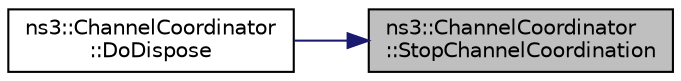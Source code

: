 digraph "ns3::ChannelCoordinator::StopChannelCoordination"
{
 // LATEX_PDF_SIZE
  edge [fontname="Helvetica",fontsize="10",labelfontname="Helvetica",labelfontsize="10"];
  node [fontname="Helvetica",fontsize="10",shape=record];
  rankdir="RL";
  Node1 [label="ns3::ChannelCoordinator\l::StopChannelCoordination",height=0.2,width=0.4,color="black", fillcolor="grey75", style="filled", fontcolor="black",tooltip="stop channel coordination events"];
  Node1 -> Node2 [dir="back",color="midnightblue",fontsize="10",style="solid",fontname="Helvetica"];
  Node2 [label="ns3::ChannelCoordinator\l::DoDispose",height=0.2,width=0.4,color="black", fillcolor="white", style="filled",URL="$classns3_1_1_channel_coordinator.html#aea5e7c636b2c4daf6676a6905c0b3c03",tooltip="Destructor implementation."];
}
